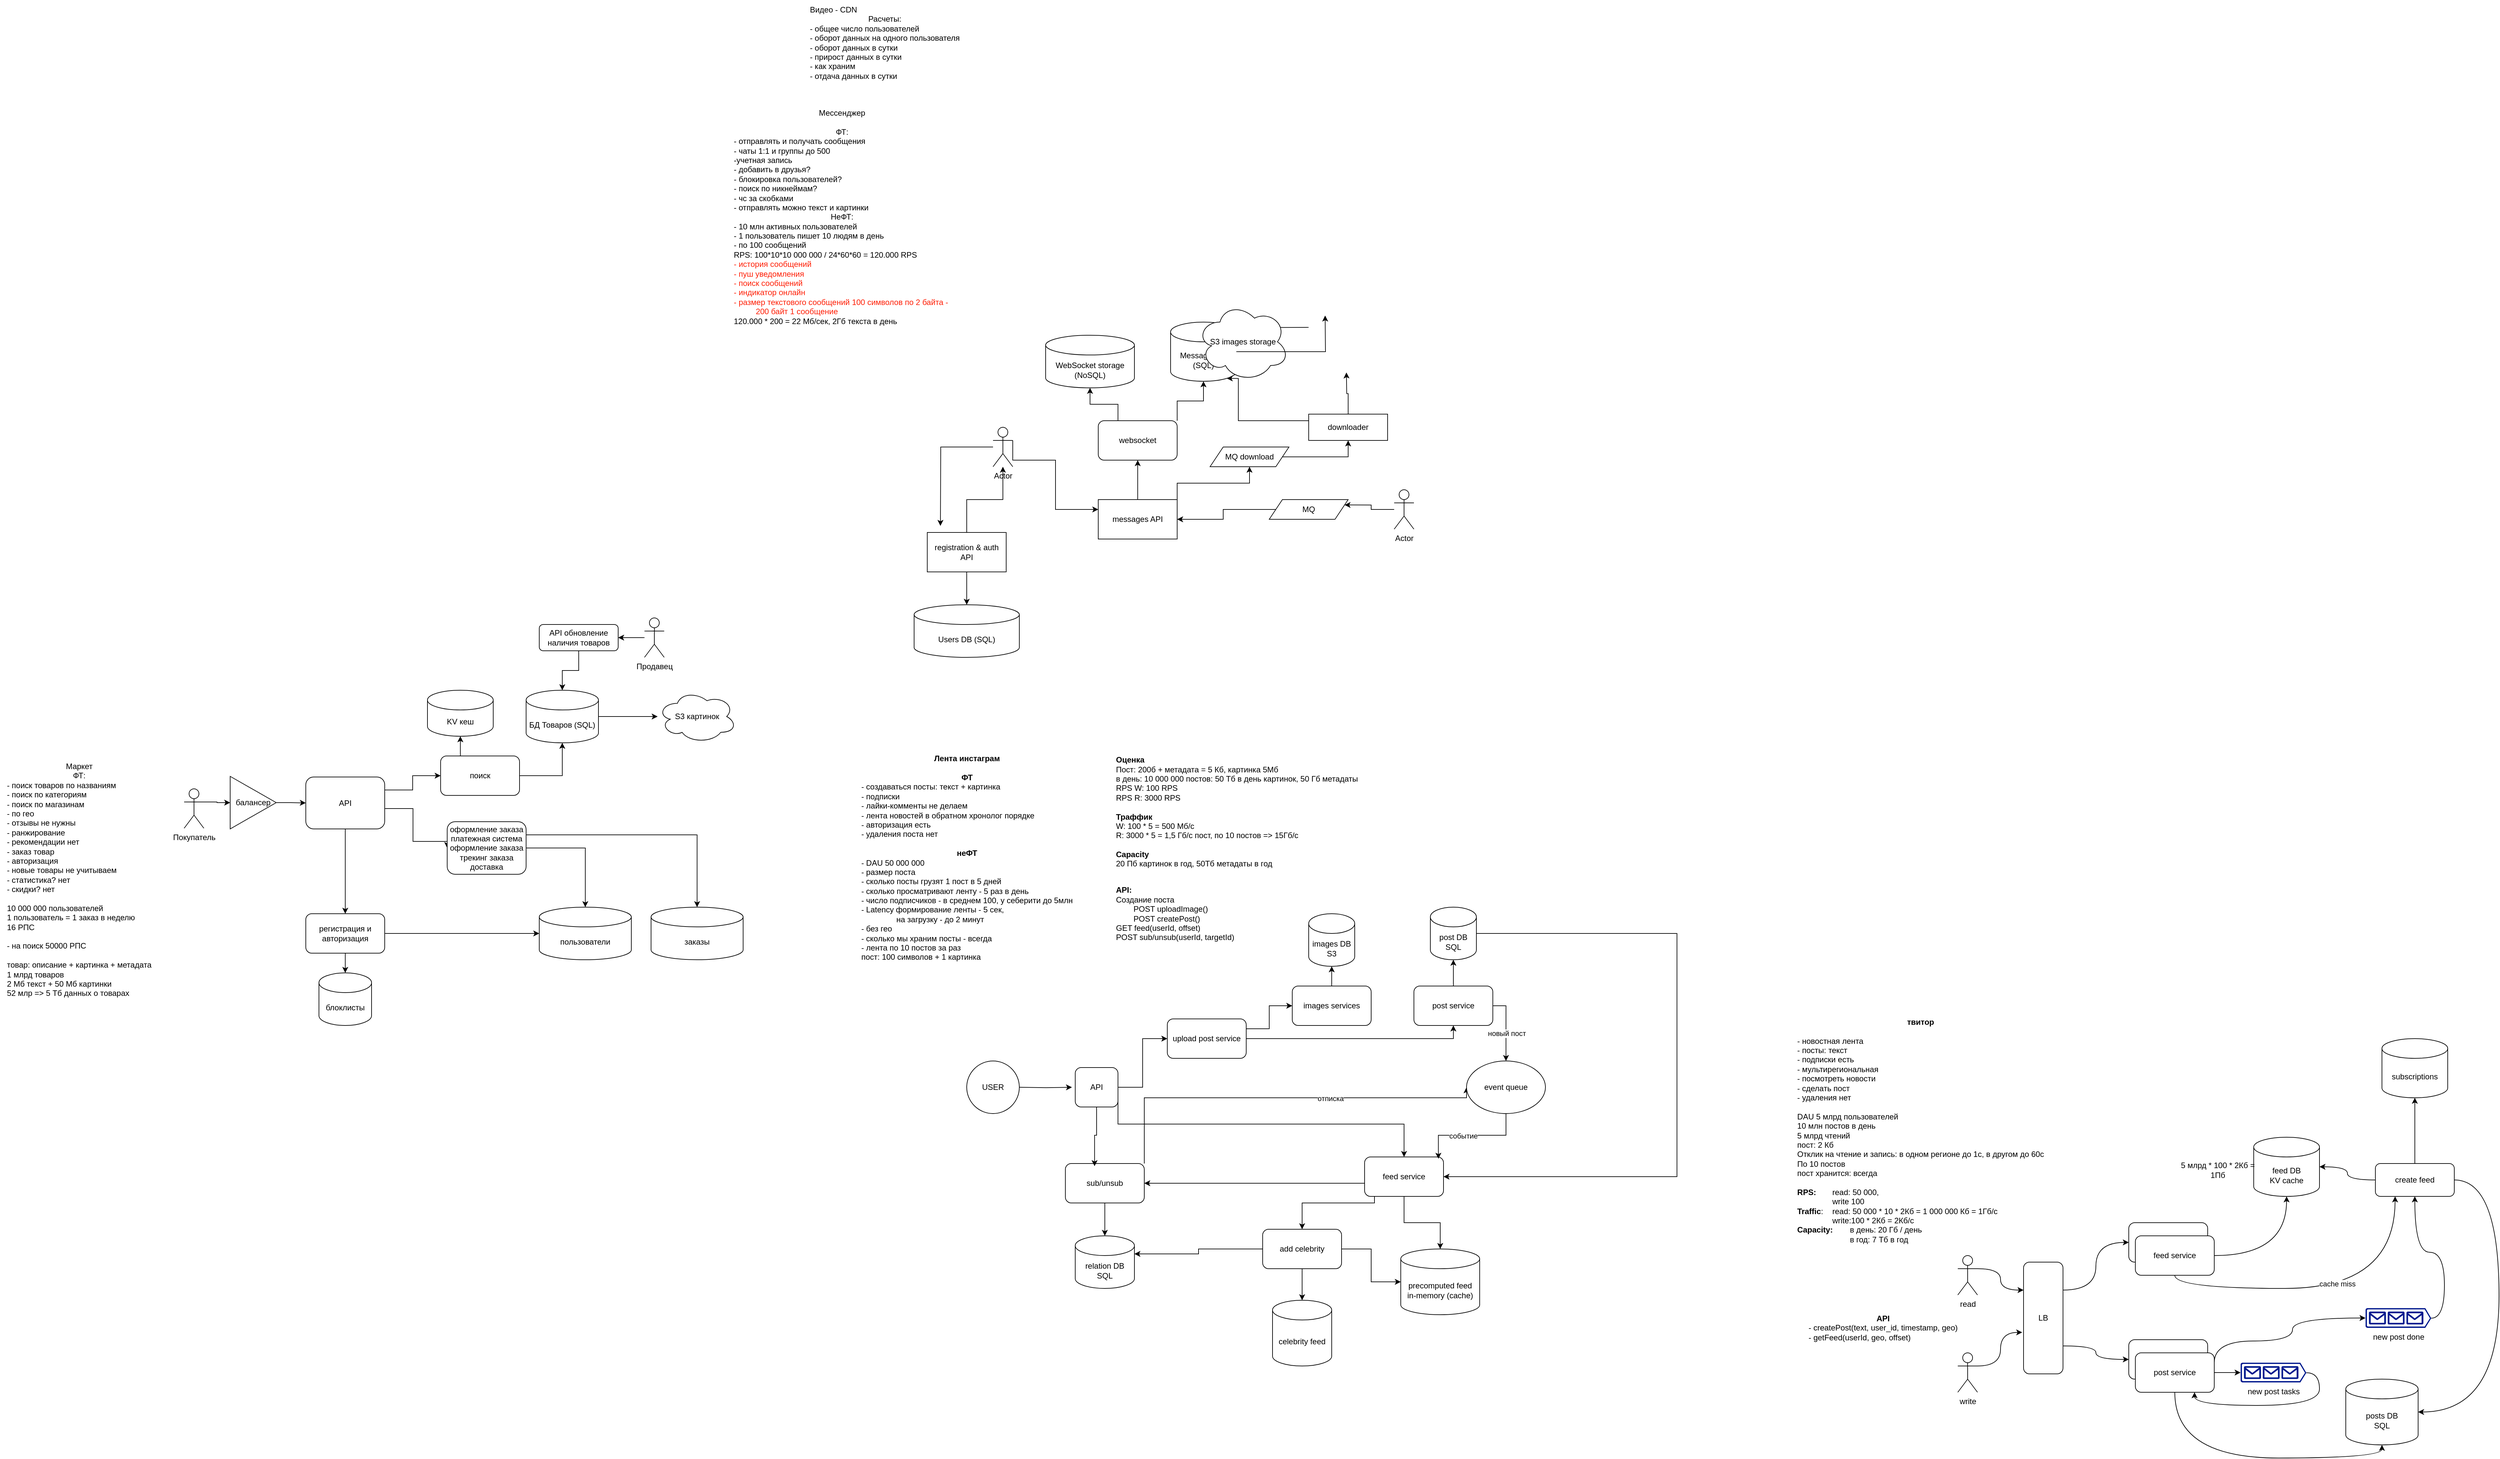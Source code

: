 <mxfile version="24.7.17">
  <diagram name="Страница — 1" id="VeJcSM31CE5ULs4fx9Ry">
    <mxGraphModel dx="2613" dy="644" grid="1" gridSize="10" guides="1" tooltips="1" connect="1" arrows="1" fold="1" page="1" pageScale="1" pageWidth="1169" pageHeight="827" math="0" shadow="0">
      <root>
        <mxCell id="0" />
        <mxCell id="1" parent="0" />
        <mxCell id="eisco_ME9Cg9zlp9eTQ7-1" value="&lt;div style=&quot;text-align: left;&quot;&gt;&lt;span style=&quot;background-color: initial;&quot;&gt;Видео - CDN&lt;/span&gt;&lt;/div&gt;&lt;div&gt;Расчеты:&lt;/div&gt;&lt;div style=&quot;text-align: left;&quot;&gt;- общее число пользователей&lt;/div&gt;&lt;div style=&quot;text-align: left;&quot;&gt;- оборот данных на одного пользователя&lt;/div&gt;&lt;div style=&quot;text-align: left;&quot;&gt;- оборот данных в сутки&lt;/div&gt;&lt;div style=&quot;text-align: left;&quot;&gt;- прирост данных в сутки&lt;/div&gt;&lt;div style=&quot;text-align: left;&quot;&gt;- как храним&lt;/div&gt;&lt;div style=&quot;text-align: left;&quot;&gt;- отдача данных в сутки&lt;/div&gt;" style="text;html=1;align=center;verticalAlign=middle;resizable=0;points=[];autosize=1;strokeColor=none;fillColor=none;" parent="1" vertex="1">
          <mxGeometry x="110" y="40" width="250" height="130" as="geometry" />
        </mxCell>
        <mxCell id="eisco_ME9Cg9zlp9eTQ7-2" value="Мессенджер&lt;div&gt;&lt;br&gt;&lt;div&gt;ФТ:&lt;/div&gt;&lt;div style=&quot;text-align: left;&quot;&gt;- отправлять и получать сообщения&lt;/div&gt;&lt;div style=&quot;text-align: left;&quot;&gt;- чаты 1:1 и группы до 500&lt;/div&gt;&lt;div style=&quot;text-align: left;&quot;&gt;-учетная запись&lt;/div&gt;&lt;div style=&quot;text-align: left;&quot;&gt;- добавить в друзья?&lt;/div&gt;&lt;div style=&quot;text-align: left;&quot;&gt;- блокировка пользователей?&lt;/div&gt;&lt;div style=&quot;text-align: left;&quot;&gt;- поиск по никнеймам?&lt;/div&gt;&lt;div style=&quot;text-align: left;&quot;&gt;- чс за скобками&lt;/div&gt;&lt;div style=&quot;text-align: left;&quot;&gt;- отправлять можно текст и картинки&lt;/div&gt;&lt;div&gt;НеФТ:&lt;/div&gt;&lt;/div&gt;&lt;div style=&quot;text-align: left;&quot;&gt;- 10 млн активных пользователей&lt;/div&gt;&lt;div style=&quot;text-align: left;&quot;&gt;- 1 пользователь пишет 10 людям в день&lt;/div&gt;&lt;div style=&quot;text-align: left;&quot;&gt;- по 100 сообщений&lt;/div&gt;&lt;div style=&quot;text-align: left;&quot;&gt;RPS: 100*10*10 000 000 / 24*60*60 = 120.000 RPS&lt;/div&gt;&lt;div style=&quot;text-align: left;&quot;&gt;&lt;font color=&quot;#ff1e05&quot;&gt;- история сообщений&lt;/font&gt;&lt;/div&gt;&lt;div style=&quot;text-align: left;&quot;&gt;&lt;font color=&quot;#ff1e05&quot;&gt;- пуш уведомления&lt;/font&gt;&lt;/div&gt;&lt;div style=&quot;text-align: left;&quot;&gt;&lt;font color=&quot;#ff1e05&quot;&gt;- поиск сообщений&lt;/font&gt;&lt;/div&gt;&lt;div style=&quot;text-align: left;&quot;&gt;&lt;font color=&quot;#ff1e05&quot;&gt;- индикатор онлайн&lt;/font&gt;&lt;/div&gt;&lt;div style=&quot;text-align: left;&quot;&gt;&lt;font color=&quot;#ff1e05&quot;&gt;- размер текстового сообщений 100 символов по 2 байта -&amp;nbsp;&lt;/font&gt;&lt;/div&gt;&lt;div style=&quot;text-align: left;&quot;&gt;&lt;font color=&quot;#ff1e05&quot;&gt;&amp;nbsp; &amp;nbsp; &amp;nbsp; &amp;nbsp; &amp;nbsp; 200 байт 1 сообщение&lt;/font&gt;&lt;/div&gt;&lt;div style=&quot;text-align: left;&quot;&gt;120.000 * 200 = 22 Мб/сек, 2Гб текста в день&lt;/div&gt;" style="text;html=1;align=center;verticalAlign=middle;resizable=0;points=[];autosize=1;strokeColor=none;fillColor=none;" parent="1" vertex="1">
          <mxGeometry x="-5" y="200" width="350" height="340" as="geometry" />
        </mxCell>
        <mxCell id="eisco_ME9Cg9zlp9eTQ7-8" style="edgeStyle=orthogonalEdgeStyle;rounded=0;orthogonalLoop=1;jettySize=auto;html=1;exitX=1;exitY=0.333;exitDx=0;exitDy=0;exitPerimeter=0;entryX=0;entryY=0.25;entryDx=0;entryDy=0;" parent="1" source="eisco_ME9Cg9zlp9eTQ7-3" target="eisco_ME9Cg9zlp9eTQ7-7" edge="1">
          <mxGeometry relative="1" as="geometry">
            <Array as="points">
              <mxPoint x="430" y="740" />
              <mxPoint x="495" y="740" />
              <mxPoint x="495" y="815" />
            </Array>
          </mxGeometry>
        </mxCell>
        <mxCell id="eisco_ME9Cg9zlp9eTQ7-20" style="edgeStyle=orthogonalEdgeStyle;rounded=0;orthogonalLoop=1;jettySize=auto;html=1;" parent="1" source="eisco_ME9Cg9zlp9eTQ7-3" edge="1">
          <mxGeometry relative="1" as="geometry">
            <mxPoint x="320" y="840" as="targetPoint" />
          </mxGeometry>
        </mxCell>
        <mxCell id="eisco_ME9Cg9zlp9eTQ7-3" value="Actor" style="shape=umlActor;verticalLabelPosition=bottom;verticalAlign=top;html=1;outlineConnect=0;" parent="1" vertex="1">
          <mxGeometry x="400" y="690" width="30" height="60" as="geometry" />
        </mxCell>
        <mxCell id="eisco_ME9Cg9zlp9eTQ7-38" style="edgeStyle=orthogonalEdgeStyle;rounded=0;orthogonalLoop=1;jettySize=auto;html=1;entryX=1;entryY=0.25;entryDx=0;entryDy=0;" parent="1" source="eisco_ME9Cg9zlp9eTQ7-4" target="eisco_ME9Cg9zlp9eTQ7-36" edge="1">
          <mxGeometry relative="1" as="geometry" />
        </mxCell>
        <mxCell id="eisco_ME9Cg9zlp9eTQ7-4" value="Actor" style="shape=umlActor;verticalLabelPosition=bottom;verticalAlign=top;html=1;outlineConnect=0;" parent="1" vertex="1">
          <mxGeometry x="1010" y="785" width="30" height="60" as="geometry" />
        </mxCell>
        <mxCell id="eisco_ME9Cg9zlp9eTQ7-26" style="edgeStyle=orthogonalEdgeStyle;rounded=0;orthogonalLoop=1;jettySize=auto;html=1;exitX=0.5;exitY=0;exitDx=0;exitDy=0;entryX=0.5;entryY=1;entryDx=0;entryDy=0;" parent="1" source="eisco_ME9Cg9zlp9eTQ7-7" target="eisco_ME9Cg9zlp9eTQ7-11" edge="1">
          <mxGeometry relative="1" as="geometry" />
        </mxCell>
        <mxCell id="eisco_ME9Cg9zlp9eTQ7-41" style="edgeStyle=orthogonalEdgeStyle;rounded=0;orthogonalLoop=1;jettySize=auto;html=1;exitX=1;exitY=0;exitDx=0;exitDy=0;" parent="1" source="eisco_ME9Cg9zlp9eTQ7-7" target="eisco_ME9Cg9zlp9eTQ7-40" edge="1">
          <mxGeometry relative="1" as="geometry" />
        </mxCell>
        <mxCell id="eisco_ME9Cg9zlp9eTQ7-7" value="messages API" style="whiteSpace=wrap;html=1;" parent="1" vertex="1">
          <mxGeometry x="560" y="800" width="120" height="60" as="geometry" />
        </mxCell>
        <mxCell id="eisco_ME9Cg9zlp9eTQ7-11" value="websocket" style="rounded=1;whiteSpace=wrap;html=1;" parent="1" vertex="1">
          <mxGeometry x="560" y="680" width="120" height="60" as="geometry" />
        </mxCell>
        <mxCell id="eisco_ME9Cg9zlp9eTQ7-21" style="edgeStyle=orthogonalEdgeStyle;rounded=0;orthogonalLoop=1;jettySize=auto;html=1;exitX=0.5;exitY=0;exitDx=0;exitDy=0;" parent="1" source="eisco_ME9Cg9zlp9eTQ7-19" target="eisco_ME9Cg9zlp9eTQ7-3" edge="1">
          <mxGeometry relative="1" as="geometry" />
        </mxCell>
        <mxCell id="eisco_ME9Cg9zlp9eTQ7-19" value="registration &amp;amp; auth API" style="rounded=0;whiteSpace=wrap;html=1;" parent="1" vertex="1">
          <mxGeometry x="300" y="850" width="120" height="60" as="geometry" />
        </mxCell>
        <mxCell id="eisco_ME9Cg9zlp9eTQ7-22" value="Users DB (SQL)" style="shape=cylinder3;whiteSpace=wrap;html=1;boundedLbl=1;backgroundOutline=1;size=15;" parent="1" vertex="1">
          <mxGeometry x="280" y="960" width="160" height="80" as="geometry" />
        </mxCell>
        <mxCell id="eisco_ME9Cg9zlp9eTQ7-23" style="edgeStyle=orthogonalEdgeStyle;rounded=0;orthogonalLoop=1;jettySize=auto;html=1;exitX=0.5;exitY=1;exitDx=0;exitDy=0;entryX=0.5;entryY=0;entryDx=0;entryDy=0;entryPerimeter=0;" parent="1" source="eisco_ME9Cg9zlp9eTQ7-19" target="eisco_ME9Cg9zlp9eTQ7-22" edge="1">
          <mxGeometry relative="1" as="geometry" />
        </mxCell>
        <mxCell id="eisco_ME9Cg9zlp9eTQ7-27" value="WebSocket storage (NoSQL)" style="shape=cylinder3;whiteSpace=wrap;html=1;boundedLbl=1;backgroundOutline=1;size=15;" parent="1" vertex="1">
          <mxGeometry x="480" y="550" width="135" height="80" as="geometry" />
        </mxCell>
        <mxCell id="eisco_ME9Cg9zlp9eTQ7-28" style="edgeStyle=orthogonalEdgeStyle;rounded=0;orthogonalLoop=1;jettySize=auto;html=1;exitX=0.25;exitY=0;exitDx=0;exitDy=0;entryX=0.5;entryY=1;entryDx=0;entryDy=0;entryPerimeter=0;" parent="1" source="eisco_ME9Cg9zlp9eTQ7-11" target="eisco_ME9Cg9zlp9eTQ7-27" edge="1">
          <mxGeometry relative="1" as="geometry" />
        </mxCell>
        <mxCell id="eisco_ME9Cg9zlp9eTQ7-29" value="MessagesDB (SQL)" style="shape=cylinder3;whiteSpace=wrap;html=1;boundedLbl=1;backgroundOutline=1;size=15;" parent="1" vertex="1">
          <mxGeometry x="670" y="530" width="100" height="90" as="geometry" />
        </mxCell>
        <mxCell id="eisco_ME9Cg9zlp9eTQ7-47" style="edgeStyle=orthogonalEdgeStyle;rounded=0;orthogonalLoop=1;jettySize=auto;html=1;exitX=0.07;exitY=0.4;exitDx=0;exitDy=0;exitPerimeter=0;" parent="1" edge="1">
          <mxGeometry relative="1" as="geometry">
            <mxPoint x="760.0" y="560" as="targetPoint" />
            <mxPoint x="879.8" y="538" as="sourcePoint" />
          </mxGeometry>
        </mxCell>
        <mxCell id="eisco_ME9Cg9zlp9eTQ7-30" value="S3 images storage" style="ellipse;shape=cloud;whiteSpace=wrap;html=1;" parent="1" vertex="1">
          <mxGeometry x="710" y="500" width="140" height="120" as="geometry" />
        </mxCell>
        <mxCell id="eisco_ME9Cg9zlp9eTQ7-33" style="edgeStyle=orthogonalEdgeStyle;rounded=0;orthogonalLoop=1;jettySize=auto;html=1;exitX=1;exitY=0;exitDx=0;exitDy=0;entryX=0.5;entryY=1;entryDx=0;entryDy=0;entryPerimeter=0;" parent="1" source="eisco_ME9Cg9zlp9eTQ7-11" target="eisco_ME9Cg9zlp9eTQ7-29" edge="1">
          <mxGeometry relative="1" as="geometry" />
        </mxCell>
        <mxCell id="eisco_ME9Cg9zlp9eTQ7-39" style="edgeStyle=orthogonalEdgeStyle;rounded=0;orthogonalLoop=1;jettySize=auto;html=1;exitX=0;exitY=0.5;exitDx=0;exitDy=0;entryX=1;entryY=0.5;entryDx=0;entryDy=0;" parent="1" source="eisco_ME9Cg9zlp9eTQ7-36" target="eisco_ME9Cg9zlp9eTQ7-7" edge="1">
          <mxGeometry relative="1" as="geometry" />
        </mxCell>
        <mxCell id="eisco_ME9Cg9zlp9eTQ7-36" value="MQ" style="shape=parallelogram;perimeter=parallelogramPerimeter;whiteSpace=wrap;html=1;fixedSize=1;" parent="1" vertex="1">
          <mxGeometry x="820" y="800" width="120" height="30" as="geometry" />
        </mxCell>
        <mxCell id="eisco_ME9Cg9zlp9eTQ7-43" style="edgeStyle=orthogonalEdgeStyle;rounded=0;orthogonalLoop=1;jettySize=auto;html=1;exitX=1;exitY=0.5;exitDx=0;exitDy=0;" parent="1" source="eisco_ME9Cg9zlp9eTQ7-40" target="eisco_ME9Cg9zlp9eTQ7-42" edge="1">
          <mxGeometry relative="1" as="geometry" />
        </mxCell>
        <mxCell id="eisco_ME9Cg9zlp9eTQ7-40" value="MQ download" style="shape=parallelogram;perimeter=parallelogramPerimeter;whiteSpace=wrap;html=1;fixedSize=1;" parent="1" vertex="1">
          <mxGeometry x="730" y="720" width="120" height="30" as="geometry" />
        </mxCell>
        <mxCell id="eisco_ME9Cg9zlp9eTQ7-42" value="downloader" style="whiteSpace=wrap;html=1;" parent="1" vertex="1">
          <mxGeometry x="880" y="670" width="120" height="40" as="geometry" />
        </mxCell>
        <mxCell id="eisco_ME9Cg9zlp9eTQ7-44" style="edgeStyle=orthogonalEdgeStyle;rounded=0;orthogonalLoop=1;jettySize=auto;html=1;exitX=0.5;exitY=0;exitDx=0;exitDy=0;entryX=0.481;entryY=0.972;entryDx=0;entryDy=0;entryPerimeter=0;" parent="1" source="eisco_ME9Cg9zlp9eTQ7-42" edge="1">
          <mxGeometry relative="1" as="geometry">
            <mxPoint x="937.34" y="606.64" as="targetPoint" />
          </mxGeometry>
        </mxCell>
        <mxCell id="eisco_ME9Cg9zlp9eTQ7-45" style="edgeStyle=orthogonalEdgeStyle;rounded=0;orthogonalLoop=1;jettySize=auto;html=1;exitX=0;exitY=0.5;exitDx=0;exitDy=0;entryX=0.855;entryY=1;entryDx=0;entryDy=-4.35;entryPerimeter=0;" parent="1" source="eisco_ME9Cg9zlp9eTQ7-42" target="eisco_ME9Cg9zlp9eTQ7-29" edge="1">
          <mxGeometry relative="1" as="geometry">
            <Array as="points">
              <mxPoint x="880" y="680" />
              <mxPoint x="773" y="680" />
            </Array>
          </mxGeometry>
        </mxCell>
        <mxCell id="eisco_ME9Cg9zlp9eTQ7-46" style="edgeStyle=orthogonalEdgeStyle;rounded=0;orthogonalLoop=1;jettySize=auto;html=1;entryX=0.25;entryY=0.25;entryDx=0;entryDy=0;entryPerimeter=0;" parent="1" source="eisco_ME9Cg9zlp9eTQ7-29" edge="1">
          <mxGeometry relative="1" as="geometry">
            <mxPoint x="905" y="520" as="targetPoint" />
          </mxGeometry>
        </mxCell>
        <mxCell id="c25r9Y8_FzX_gqOAeqk_-2" value="&lt;div&gt;&lt;br&gt;&lt;/div&gt;" style="text;html=1;align=left;verticalAlign=middle;resizable=0;points=[];autosize=1;strokeColor=none;fillColor=none;" vertex="1" parent="1">
          <mxGeometry x="1110" y="228" width="20" height="30" as="geometry" />
        </mxCell>
        <mxCell id="c25r9Y8_FzX_gqOAeqk_-3" value="Маркет&lt;div&gt;ФТ:&lt;/div&gt;&lt;div style=&quot;text-align: left;&quot;&gt;- поиск товаров по названиям&lt;/div&gt;&lt;div style=&quot;text-align: left;&quot;&gt;- поиск по категориям&lt;/div&gt;&lt;div style=&quot;text-align: left;&quot;&gt;- поиск по магазинам&lt;/div&gt;&lt;div style=&quot;text-align: left;&quot;&gt;- по гео&lt;/div&gt;&lt;div style=&quot;text-align: left;&quot;&gt;- отзывы не нужны&lt;/div&gt;&lt;div style=&quot;text-align: left;&quot;&gt;- ранжирование&lt;/div&gt;&lt;div style=&quot;text-align: left;&quot;&gt;- рекомендации нет&lt;/div&gt;&lt;div style=&quot;text-align: left;&quot;&gt;- заказ товар&lt;/div&gt;&lt;div style=&quot;text-align: left;&quot;&gt;- авторизация&lt;/div&gt;&lt;div style=&quot;text-align: left;&quot;&gt;- новые товары не учитываем&lt;/div&gt;&lt;div style=&quot;text-align: left;&quot;&gt;- статистика? нет&lt;/div&gt;&lt;div style=&quot;text-align: left;&quot;&gt;- скидки? нет&lt;/div&gt;&lt;div style=&quot;text-align: left;&quot;&gt;&lt;br&gt;&lt;/div&gt;&lt;div style=&quot;text-align: left;&quot;&gt;10 000 000 пользователей&lt;/div&gt;&lt;div style=&quot;text-align: left;&quot;&gt;1 пользователь = 1 заказ в неделю&lt;/div&gt;&lt;div style=&quot;text-align: left;&quot;&gt;16 РПС&lt;/div&gt;&lt;div style=&quot;text-align: left;&quot;&gt;&lt;br&gt;&lt;/div&gt;&lt;div style=&quot;text-align: left;&quot;&gt;- на поиск 50000 РПС&lt;/div&gt;&lt;div style=&quot;text-align: left;&quot;&gt;&lt;br&gt;&lt;/div&gt;&lt;div style=&quot;text-align: left;&quot;&gt;товар: описание + картинка + метадата&lt;/div&gt;&lt;div style=&quot;text-align: left;&quot;&gt;1 млрд товаров&lt;/div&gt;&lt;div style=&quot;text-align: left;&quot;&gt;2 Мб текст + 50 Мб картинки&lt;/div&gt;&lt;div style=&quot;text-align: left;&quot;&gt;52 млр =&amp;gt; 5 Тб данных о товарах&lt;/div&gt;&lt;div style=&quot;text-align: left;&quot;&gt;&lt;br&gt;&lt;/div&gt;&lt;div style=&quot;text-align: left;&quot;&gt;&lt;br&gt;&lt;/div&gt;&lt;div style=&quot;text-align: left;&quot;&gt;&lt;br&gt;&lt;/div&gt;" style="text;html=1;align=center;verticalAlign=middle;resizable=0;points=[];autosize=1;strokeColor=none;fillColor=none;" vertex="1" parent="1">
          <mxGeometry x="-1110" y="1190" width="240" height="420" as="geometry" />
        </mxCell>
        <mxCell id="c25r9Y8_FzX_gqOAeqk_-24" style="edgeStyle=orthogonalEdgeStyle;rounded=0;orthogonalLoop=1;jettySize=auto;html=1;exitX=1;exitY=0.333;exitDx=0;exitDy=0;exitPerimeter=0;entryX=0;entryY=0.5;entryDx=0;entryDy=0;" edge="1" parent="1" source="c25r9Y8_FzX_gqOAeqk_-4" target="c25r9Y8_FzX_gqOAeqk_-23">
          <mxGeometry relative="1" as="geometry" />
        </mxCell>
        <mxCell id="c25r9Y8_FzX_gqOAeqk_-4" value="Покупатель" style="shape=umlActor;verticalLabelPosition=bottom;verticalAlign=top;html=1;outlineConnect=0;" vertex="1" parent="1">
          <mxGeometry x="-830" y="1240" width="30" height="60" as="geometry" />
        </mxCell>
        <mxCell id="c25r9Y8_FzX_gqOAeqk_-11" style="edgeStyle=orthogonalEdgeStyle;rounded=0;orthogonalLoop=1;jettySize=auto;html=1;exitX=1;exitY=0.25;exitDx=0;exitDy=0;" edge="1" parent="1" source="c25r9Y8_FzX_gqOAeqk_-5" target="c25r9Y8_FzX_gqOAeqk_-10">
          <mxGeometry relative="1" as="geometry" />
        </mxCell>
        <mxCell id="c25r9Y8_FzX_gqOAeqk_-14" style="edgeStyle=orthogonalEdgeStyle;rounded=0;orthogonalLoop=1;jettySize=auto;html=1;exitX=1;exitY=0.5;exitDx=0;exitDy=0;entryX=0;entryY=0.5;entryDx=0;entryDy=0;" edge="1" parent="1" source="c25r9Y8_FzX_gqOAeqk_-5" target="c25r9Y8_FzX_gqOAeqk_-13">
          <mxGeometry relative="1" as="geometry">
            <Array as="points">
              <mxPoint x="-525" y="1270" />
              <mxPoint x="-482" y="1270" />
              <mxPoint x="-482" y="1320" />
            </Array>
          </mxGeometry>
        </mxCell>
        <mxCell id="c25r9Y8_FzX_gqOAeqk_-21" style="edgeStyle=orthogonalEdgeStyle;rounded=0;orthogonalLoop=1;jettySize=auto;html=1;exitX=0.5;exitY=1;exitDx=0;exitDy=0;" edge="1" parent="1" source="c25r9Y8_FzX_gqOAeqk_-5" target="c25r9Y8_FzX_gqOAeqk_-20">
          <mxGeometry relative="1" as="geometry" />
        </mxCell>
        <mxCell id="c25r9Y8_FzX_gqOAeqk_-5" value="API" style="rounded=1;whiteSpace=wrap;html=1;" vertex="1" parent="1">
          <mxGeometry x="-645" y="1222" width="120" height="79" as="geometry" />
        </mxCell>
        <mxCell id="c25r9Y8_FzX_gqOAeqk_-9" style="edgeStyle=orthogonalEdgeStyle;rounded=0;orthogonalLoop=1;jettySize=auto;html=1;exitX=1;exitY=0.5;exitDx=0;exitDy=0;exitPerimeter=0;" edge="1" parent="1" source="c25r9Y8_FzX_gqOAeqk_-7" target="c25r9Y8_FzX_gqOAeqk_-8">
          <mxGeometry relative="1" as="geometry" />
        </mxCell>
        <mxCell id="c25r9Y8_FzX_gqOAeqk_-7" value="БД Товаров (SQL)" style="shape=cylinder3;whiteSpace=wrap;html=1;boundedLbl=1;backgroundOutline=1;size=15;" vertex="1" parent="1">
          <mxGeometry x="-310" y="1090" width="110" height="80" as="geometry" />
        </mxCell>
        <mxCell id="c25r9Y8_FzX_gqOAeqk_-8" value="S3 картинок" style="ellipse;shape=cloud;whiteSpace=wrap;html=1;" vertex="1" parent="1">
          <mxGeometry x="-110" y="1090" width="120" height="80" as="geometry" />
        </mxCell>
        <mxCell id="c25r9Y8_FzX_gqOAeqk_-19" style="edgeStyle=orthogonalEdgeStyle;rounded=0;orthogonalLoop=1;jettySize=auto;html=1;exitX=0.25;exitY=0;exitDx=0;exitDy=0;" edge="1" parent="1" source="c25r9Y8_FzX_gqOAeqk_-10" target="c25r9Y8_FzX_gqOAeqk_-18">
          <mxGeometry relative="1" as="geometry" />
        </mxCell>
        <mxCell id="c25r9Y8_FzX_gqOAeqk_-10" value="поиск" style="rounded=1;whiteSpace=wrap;html=1;" vertex="1" parent="1">
          <mxGeometry x="-440" y="1190" width="120" height="60" as="geometry" />
        </mxCell>
        <mxCell id="c25r9Y8_FzX_gqOAeqk_-12" style="edgeStyle=orthogonalEdgeStyle;rounded=0;orthogonalLoop=1;jettySize=auto;html=1;exitX=1;exitY=0.5;exitDx=0;exitDy=0;entryX=0.5;entryY=1;entryDx=0;entryDy=0;entryPerimeter=0;" edge="1" parent="1" source="c25r9Y8_FzX_gqOAeqk_-10" target="c25r9Y8_FzX_gqOAeqk_-7">
          <mxGeometry relative="1" as="geometry" />
        </mxCell>
        <mxCell id="c25r9Y8_FzX_gqOAeqk_-38" style="edgeStyle=orthogonalEdgeStyle;rounded=0;orthogonalLoop=1;jettySize=auto;html=1;exitX=1;exitY=0.25;exitDx=0;exitDy=0;" edge="1" parent="1" source="c25r9Y8_FzX_gqOAeqk_-13" target="c25r9Y8_FzX_gqOAeqk_-36">
          <mxGeometry relative="1" as="geometry" />
        </mxCell>
        <mxCell id="c25r9Y8_FzX_gqOAeqk_-13" value="&lt;div&gt;оформление заказа&lt;/div&gt;платежная система&lt;div&gt;оформление заказа&lt;/div&gt;&lt;div&gt;трекинг заказа&lt;/div&gt;&lt;div&gt;доставка&lt;/div&gt;" style="rounded=1;whiteSpace=wrap;html=1;" vertex="1" parent="1">
          <mxGeometry x="-430" y="1290" width="120" height="80" as="geometry" />
        </mxCell>
        <mxCell id="c25r9Y8_FzX_gqOAeqk_-16" value="пользователи" style="shape=cylinder3;whiteSpace=wrap;html=1;boundedLbl=1;backgroundOutline=1;size=15;" vertex="1" parent="1">
          <mxGeometry x="-290" y="1420" width="140" height="80" as="geometry" />
        </mxCell>
        <mxCell id="c25r9Y8_FzX_gqOAeqk_-17" style="edgeStyle=orthogonalEdgeStyle;rounded=0;orthogonalLoop=1;jettySize=auto;html=1;exitX=1;exitY=0.5;exitDx=0;exitDy=0;entryX=0.5;entryY=0;entryDx=0;entryDy=0;entryPerimeter=0;" edge="1" parent="1" source="c25r9Y8_FzX_gqOAeqk_-13" target="c25r9Y8_FzX_gqOAeqk_-16">
          <mxGeometry relative="1" as="geometry" />
        </mxCell>
        <mxCell id="c25r9Y8_FzX_gqOAeqk_-18" value="KV кеш" style="shape=cylinder3;whiteSpace=wrap;html=1;boundedLbl=1;backgroundOutline=1;size=15;" vertex="1" parent="1">
          <mxGeometry x="-460" y="1090" width="100" height="70" as="geometry" />
        </mxCell>
        <mxCell id="c25r9Y8_FzX_gqOAeqk_-20" value="регистрация и авторизация" style="rounded=1;whiteSpace=wrap;html=1;" vertex="1" parent="1">
          <mxGeometry x="-645" y="1430" width="120" height="60" as="geometry" />
        </mxCell>
        <mxCell id="c25r9Y8_FzX_gqOAeqk_-22" style="edgeStyle=orthogonalEdgeStyle;rounded=0;orthogonalLoop=1;jettySize=auto;html=1;exitX=1;exitY=0.5;exitDx=0;exitDy=0;entryX=0;entryY=0.5;entryDx=0;entryDy=0;entryPerimeter=0;" edge="1" parent="1" source="c25r9Y8_FzX_gqOAeqk_-20" target="c25r9Y8_FzX_gqOAeqk_-16">
          <mxGeometry relative="1" as="geometry" />
        </mxCell>
        <mxCell id="c25r9Y8_FzX_gqOAeqk_-25" style="edgeStyle=orthogonalEdgeStyle;rounded=0;orthogonalLoop=1;jettySize=auto;html=1;" edge="1" parent="1" source="c25r9Y8_FzX_gqOAeqk_-23" target="c25r9Y8_FzX_gqOAeqk_-5">
          <mxGeometry relative="1" as="geometry" />
        </mxCell>
        <mxCell id="c25r9Y8_FzX_gqOAeqk_-23" value="балансер" style="triangle;whiteSpace=wrap;html=1;" vertex="1" parent="1">
          <mxGeometry x="-760" y="1221" width="70" height="80" as="geometry" />
        </mxCell>
        <mxCell id="c25r9Y8_FzX_gqOAeqk_-26" value="API обновление наличия товаров" style="rounded=1;whiteSpace=wrap;html=1;" vertex="1" parent="1">
          <mxGeometry x="-290" y="990" width="120" height="40" as="geometry" />
        </mxCell>
        <mxCell id="c25r9Y8_FzX_gqOAeqk_-33" style="edgeStyle=orthogonalEdgeStyle;rounded=0;orthogonalLoop=1;jettySize=auto;html=1;entryX=1;entryY=0.5;entryDx=0;entryDy=0;" edge="1" parent="1" source="c25r9Y8_FzX_gqOAeqk_-27" target="c25r9Y8_FzX_gqOAeqk_-26">
          <mxGeometry relative="1" as="geometry" />
        </mxCell>
        <mxCell id="c25r9Y8_FzX_gqOAeqk_-27" value="Продавец" style="shape=umlActor;verticalLabelPosition=bottom;verticalAlign=top;html=1;outlineConnect=0;" vertex="1" parent="1">
          <mxGeometry x="-130" y="980" width="30" height="60" as="geometry" />
        </mxCell>
        <mxCell id="c25r9Y8_FzX_gqOAeqk_-31" style="edgeStyle=orthogonalEdgeStyle;rounded=0;orthogonalLoop=1;jettySize=auto;html=1;exitX=0.5;exitY=1;exitDx=0;exitDy=0;entryX=0.5;entryY=0;entryDx=0;entryDy=0;entryPerimeter=0;" edge="1" parent="1" source="c25r9Y8_FzX_gqOAeqk_-26" target="c25r9Y8_FzX_gqOAeqk_-7">
          <mxGeometry relative="1" as="geometry" />
        </mxCell>
        <mxCell id="c25r9Y8_FzX_gqOAeqk_-34" value="блоклисты" style="shape=cylinder3;whiteSpace=wrap;html=1;boundedLbl=1;backgroundOutline=1;size=15;" vertex="1" parent="1">
          <mxGeometry x="-625" y="1520" width="80" height="80" as="geometry" />
        </mxCell>
        <mxCell id="c25r9Y8_FzX_gqOAeqk_-35" style="edgeStyle=orthogonalEdgeStyle;rounded=0;orthogonalLoop=1;jettySize=auto;html=1;exitX=0.5;exitY=1;exitDx=0;exitDy=0;entryX=0.5;entryY=0;entryDx=0;entryDy=0;entryPerimeter=0;" edge="1" parent="1" source="c25r9Y8_FzX_gqOAeqk_-20" target="c25r9Y8_FzX_gqOAeqk_-34">
          <mxGeometry relative="1" as="geometry" />
        </mxCell>
        <mxCell id="c25r9Y8_FzX_gqOAeqk_-36" value="заказы" style="shape=cylinder3;whiteSpace=wrap;html=1;boundedLbl=1;backgroundOutline=1;size=15;" vertex="1" parent="1">
          <mxGeometry x="-120" y="1420" width="140" height="80" as="geometry" />
        </mxCell>
        <mxCell id="c25r9Y8_FzX_gqOAeqk_-39" value="&lt;b&gt;Лента инстаграм&lt;/b&gt;&lt;div&gt;&lt;br&gt;&lt;/div&gt;&lt;div&gt;&lt;b&gt;ФТ&lt;/b&gt;&lt;/div&gt;&lt;div style=&quot;text-align: left;&quot;&gt;- создаваться посты: текст + картинка&lt;/div&gt;&lt;div style=&quot;text-align: left;&quot;&gt;- подписки&amp;nbsp;&lt;/div&gt;&lt;div style=&quot;text-align: left;&quot;&gt;- лайки-комменты не делаем&lt;/div&gt;&lt;div style=&quot;text-align: left;&quot;&gt;- лента новостей в обратном хронолог порядке&lt;/div&gt;&lt;div style=&quot;text-align: left;&quot;&gt;- авторизация есть&lt;/div&gt;&lt;div style=&quot;text-align: left;&quot;&gt;- удаления поста нет&lt;/div&gt;&lt;div&gt;&lt;br&gt;&lt;/div&gt;&lt;div&gt;&lt;b&gt;неФТ&lt;/b&gt;&lt;/div&gt;&lt;div style=&quot;text-align: left;&quot;&gt;- DAU 50 000 000&amp;nbsp;&lt;/div&gt;&lt;div style=&quot;text-align: left;&quot;&gt;- размер поста&lt;/div&gt;&lt;div style=&quot;text-align: left;&quot;&gt;- сколько посты грузят 1 пост в 5 дней&lt;/div&gt;&lt;div style=&quot;text-align: left;&quot;&gt;- сколько просматривают ленту - 5 раз в день&lt;/div&gt;&lt;div style=&quot;text-align: left;&quot;&gt;- число подписчиков - в среднем 100, у себерити до 5млн&lt;/div&gt;&lt;div style=&quot;text-align: left;&quot;&gt;- Latency формирование ленты - 5 сек,&amp;nbsp;&lt;/div&gt;&lt;div style=&quot;text-align: left;&quot;&gt;&lt;span style=&quot;white-space: pre;&quot;&gt;&#x9;&lt;/span&gt;&lt;span style=&quot;white-space: pre;&quot;&gt;&#x9;&lt;/span&gt;на загрузку - до 2 минут&lt;/div&gt;&lt;div style=&quot;text-align: left;&quot;&gt;- без гео&lt;/div&gt;&lt;div style=&quot;text-align: left;&quot;&gt;- сколько мы храним посты - всегда&lt;/div&gt;&lt;div style=&quot;text-align: left;&quot;&gt;- лента по 10 постов за раз&lt;/div&gt;&lt;div style=&quot;text-align: left;&quot;&gt;пост: 100 символов + 1 картинка&lt;/div&gt;" style="text;html=1;align=center;verticalAlign=middle;resizable=0;points=[];autosize=1;strokeColor=none;fillColor=none;" vertex="1" parent="1">
          <mxGeometry x="185" y="1180" width="350" height="330" as="geometry" />
        </mxCell>
        <mxCell id="c25r9Y8_FzX_gqOAeqk_-40" value="&lt;b&gt;Оценка&lt;/b&gt;&lt;div&gt;Пост: 200б + метадата = 5 Кб, картинка 5Мб&lt;/div&gt;&lt;div&gt;в день: 10 000 000 постов: 50 Тб в день картинок, 50 Гб метадаты&lt;/div&gt;&lt;div&gt;RPS W: 100 RPS&lt;/div&gt;&lt;div&gt;RPS R: 3000 RPS&lt;/div&gt;&lt;div&gt;&lt;br&gt;&lt;/div&gt;&lt;div&gt;&lt;b&gt;Траффик&lt;/b&gt;&lt;/div&gt;&lt;div&gt;W: 100 * 5 = 500 Мб/с&lt;/div&gt;&lt;div&gt;R: 3000 * 5 = 1,5 Гб/с пост, по 10 постов =&amp;gt; 15Гб/с&lt;/div&gt;&lt;div&gt;&lt;br&gt;&lt;/div&gt;&lt;div&gt;&lt;b&gt;Capacity&lt;/b&gt;&lt;/div&gt;&lt;div&gt;&lt;span style=&quot;background-color: initial;&quot;&gt;20 Пб картинок в год, 50Тб метадаты в год&lt;/span&gt;&lt;/div&gt;" style="text;html=1;align=left;verticalAlign=middle;resizable=0;points=[];autosize=1;strokeColor=none;fillColor=none;" vertex="1" parent="1">
          <mxGeometry x="585" y="1180" width="390" height="190" as="geometry" />
        </mxCell>
        <mxCell id="c25r9Y8_FzX_gqOAeqk_-41" value="&lt;b&gt;API:&lt;/b&gt;&lt;div&gt;Создание поста&lt;/div&gt;&lt;div&gt;&lt;span style=&quot;white-space: pre;&quot;&gt;&#x9;&lt;/span&gt;POST uploadImage()&lt;br&gt;&lt;/div&gt;&lt;div&gt;&lt;span style=&quot;white-space: pre;&quot;&gt;&#x9;&lt;/span&gt;POST createPost()&lt;br&gt;&lt;/div&gt;&lt;div&gt;GET feed(userId, offset)&lt;/div&gt;&lt;div&gt;POST sub/unsub(userId, targetId)&lt;/div&gt;" style="text;html=1;align=left;verticalAlign=middle;resizable=0;points=[];autosize=1;strokeColor=none;fillColor=none;" vertex="1" parent="1">
          <mxGeometry x="585" y="1380" width="200" height="100" as="geometry" />
        </mxCell>
        <mxCell id="c25r9Y8_FzX_gqOAeqk_-74" value="USER" style="ellipse;whiteSpace=wrap;html=1;aspect=fixed;" vertex="1" parent="1">
          <mxGeometry x="360" y="1654" width="80" height="80" as="geometry" />
        </mxCell>
        <mxCell id="c25r9Y8_FzX_gqOAeqk_-77" style="edgeStyle=orthogonalEdgeStyle;rounded=0;orthogonalLoop=1;jettySize=auto;html=1;" edge="1" parent="1">
          <mxGeometry relative="1" as="geometry">
            <mxPoint x="520.0" y="1694" as="targetPoint" />
            <mxPoint x="440.0" y="1694.059" as="sourcePoint" />
          </mxGeometry>
        </mxCell>
        <mxCell id="c25r9Y8_FzX_gqOAeqk_-93" style="edgeStyle=orthogonalEdgeStyle;rounded=0;orthogonalLoop=1;jettySize=auto;html=1;entryX=0;entryY=0.5;entryDx=0;entryDy=0;" edge="1" parent="1" source="c25r9Y8_FzX_gqOAeqk_-78" target="c25r9Y8_FzX_gqOAeqk_-79">
          <mxGeometry relative="1" as="geometry" />
        </mxCell>
        <mxCell id="c25r9Y8_FzX_gqOAeqk_-99" style="edgeStyle=orthogonalEdgeStyle;rounded=0;orthogonalLoop=1;jettySize=auto;html=1;exitX=1;exitY=0.75;exitDx=0;exitDy=0;entryX=0.5;entryY=0;entryDx=0;entryDy=0;" edge="1" parent="1" source="c25r9Y8_FzX_gqOAeqk_-78" target="c25r9Y8_FzX_gqOAeqk_-80">
          <mxGeometry relative="1" as="geometry">
            <Array as="points">
              <mxPoint x="590" y="1750" />
              <mxPoint x="1025" y="1750" />
            </Array>
          </mxGeometry>
        </mxCell>
        <mxCell id="c25r9Y8_FzX_gqOAeqk_-78" value="API" style="rounded=1;whiteSpace=wrap;html=1;" vertex="1" parent="1">
          <mxGeometry x="525" y="1664" width="65" height="60" as="geometry" />
        </mxCell>
        <mxCell id="c25r9Y8_FzX_gqOAeqk_-96" style="edgeStyle=orthogonalEdgeStyle;rounded=0;orthogonalLoop=1;jettySize=auto;html=1;exitX=1;exitY=0.25;exitDx=0;exitDy=0;entryX=0;entryY=0.5;entryDx=0;entryDy=0;" edge="1" parent="1" source="c25r9Y8_FzX_gqOAeqk_-79" target="c25r9Y8_FzX_gqOAeqk_-81">
          <mxGeometry relative="1" as="geometry" />
        </mxCell>
        <mxCell id="c25r9Y8_FzX_gqOAeqk_-97" style="edgeStyle=orthogonalEdgeStyle;rounded=0;orthogonalLoop=1;jettySize=auto;html=1;exitX=1;exitY=0.5;exitDx=0;exitDy=0;entryX=0.5;entryY=1;entryDx=0;entryDy=0;" edge="1" parent="1" source="c25r9Y8_FzX_gqOAeqk_-79" target="c25r9Y8_FzX_gqOAeqk_-82">
          <mxGeometry relative="1" as="geometry" />
        </mxCell>
        <mxCell id="c25r9Y8_FzX_gqOAeqk_-79" value="upload post service" style="rounded=1;whiteSpace=wrap;html=1;" vertex="1" parent="1">
          <mxGeometry x="665" y="1590" width="120" height="60" as="geometry" />
        </mxCell>
        <mxCell id="c25r9Y8_FzX_gqOAeqk_-88" style="edgeStyle=orthogonalEdgeStyle;rounded=0;orthogonalLoop=1;jettySize=auto;html=1;exitX=0.5;exitY=1;exitDx=0;exitDy=0;" edge="1" parent="1" source="c25r9Y8_FzX_gqOAeqk_-80" target="c25r9Y8_FzX_gqOAeqk_-87">
          <mxGeometry relative="1" as="geometry" />
        </mxCell>
        <mxCell id="c25r9Y8_FzX_gqOAeqk_-111" style="edgeStyle=orthogonalEdgeStyle;rounded=0;orthogonalLoop=1;jettySize=auto;html=1;exitX=0;exitY=0.75;exitDx=0;exitDy=0;entryX=0.5;entryY=0;entryDx=0;entryDy=0;" edge="1" parent="1" source="c25r9Y8_FzX_gqOAeqk_-80" target="c25r9Y8_FzX_gqOAeqk_-110">
          <mxGeometry relative="1" as="geometry">
            <Array as="points">
              <mxPoint x="980" y="1845" />
              <mxPoint x="980" y="1870" />
              <mxPoint x="870" y="1870" />
            </Array>
          </mxGeometry>
        </mxCell>
        <mxCell id="c25r9Y8_FzX_gqOAeqk_-114" style="edgeStyle=orthogonalEdgeStyle;rounded=0;orthogonalLoop=1;jettySize=auto;html=1;exitX=0;exitY=0.5;exitDx=0;exitDy=0;entryX=1;entryY=0.5;entryDx=0;entryDy=0;" edge="1" parent="1" source="c25r9Y8_FzX_gqOAeqk_-80" target="c25r9Y8_FzX_gqOAeqk_-90">
          <mxGeometry relative="1" as="geometry">
            <Array as="points">
              <mxPoint x="965" y="1840" />
            </Array>
          </mxGeometry>
        </mxCell>
        <mxCell id="c25r9Y8_FzX_gqOAeqk_-80" value="feed service" style="rounded=1;whiteSpace=wrap;html=1;" vertex="1" parent="1">
          <mxGeometry x="965" y="1800" width="120" height="60" as="geometry" />
        </mxCell>
        <mxCell id="c25r9Y8_FzX_gqOAeqk_-81" value="images services" style="rounded=1;whiteSpace=wrap;html=1;" vertex="1" parent="1">
          <mxGeometry x="855" y="1540" width="120" height="60" as="geometry" />
        </mxCell>
        <mxCell id="c25r9Y8_FzX_gqOAeqk_-104" style="edgeStyle=orthogonalEdgeStyle;rounded=0;orthogonalLoop=1;jettySize=auto;html=1;exitX=1;exitY=0.5;exitDx=0;exitDy=0;" edge="1" parent="1" source="c25r9Y8_FzX_gqOAeqk_-82" target="c25r9Y8_FzX_gqOAeqk_-103">
          <mxGeometry relative="1" as="geometry" />
        </mxCell>
        <mxCell id="c25r9Y8_FzX_gqOAeqk_-119" value="новый пост" style="edgeLabel;html=1;align=center;verticalAlign=middle;resizable=0;points=[];" vertex="1" connectable="0" parent="c25r9Y8_FzX_gqOAeqk_-104">
          <mxGeometry x="0.191" y="1" relative="1" as="geometry">
            <mxPoint as="offset" />
          </mxGeometry>
        </mxCell>
        <mxCell id="c25r9Y8_FzX_gqOAeqk_-82" value="post service" style="rounded=1;whiteSpace=wrap;html=1;" vertex="1" parent="1">
          <mxGeometry x="1040" y="1540" width="120" height="60" as="geometry" />
        </mxCell>
        <mxCell id="c25r9Y8_FzX_gqOAeqk_-83" value="images&lt;span style=&quot;color: rgba(0, 0, 0, 0); font-family: monospace; font-size: 0px; text-align: start; text-wrap: nowrap;&quot;&gt;%3CmxGraphModel%3E%3Croot%3E%3CmxCell%20id%3D%220%22%2F%3E%3CmxCell%20id%3D%221%22%20parent%3D%220%22%2F%3E%3CmxCell%20id%3D%222%22%20value%3D%22upload%20post%20service%22%20style%3D%22rounded%3D1%3BwhiteSpace%3Dwrap%3Bhtml%3D1%3B%22%20vertex%3D%221%22%20parent%3D%221%22%3E%3CmxGeometry%20x%3D%22665%22%20y%3D%221610%22%20width%3D%22120%22%20height%3D%2260%22%20as%3D%22geometry%22%2F%3E%3C%2FmxCell%3E%3C%2Froot%3E%3C%2FmxGraphModel%3E&lt;/span&gt;&amp;nbsp;DB&lt;div&gt;S3&lt;span style=&quot;color: rgba(0, 0, 0, 0); font-family: monospace; font-size: 0px; text-align: start; text-wrap: nowrap; background-color: initial;&quot;&gt;S#%3CmxGraphModel%3E%3Croot%3E%3CmxCell%20id%3D%220%22%2F%3E%3CmxCell%20id%3D%221%22%20parent%3D%220%22%2F%3E%3CmxCell%20id%3D%222%22%20value%3D%22upload%20post%20service%22%20style%3D%22rounded%3D1%3BwhiteSpace%3Dwrap%3Bhtml%3D1%3B%22%20vertex%3D%221%22%20parent%3D%221%22%3E%3CmxGeometry%20x%3D%22665%22%20y%3D%221610%22%20width%3D%22120%22%20height%3D%2260%22%20as%3D%22geometry%22%2F%3E%3C%2FmxCell%3E%3C%2Froot%3E%3C%2FmxGraphModel%3E&lt;/span&gt;&lt;/div&gt;" style="shape=cylinder3;whiteSpace=wrap;html=1;boundedLbl=1;backgroundOutline=1;size=15;" vertex="1" parent="1">
          <mxGeometry x="880" y="1430" width="70" height="80" as="geometry" />
        </mxCell>
        <mxCell id="c25r9Y8_FzX_gqOAeqk_-98" style="edgeStyle=orthogonalEdgeStyle;rounded=0;orthogonalLoop=1;jettySize=auto;html=1;exitX=1;exitY=0.5;exitDx=0;exitDy=0;exitPerimeter=0;entryX=1;entryY=0.5;entryDx=0;entryDy=0;" edge="1" parent="1" source="c25r9Y8_FzX_gqOAeqk_-84" target="c25r9Y8_FzX_gqOAeqk_-80">
          <mxGeometry relative="1" as="geometry">
            <Array as="points">
              <mxPoint x="1440" y="1460" />
              <mxPoint x="1440" y="1830" />
            </Array>
          </mxGeometry>
        </mxCell>
        <mxCell id="c25r9Y8_FzX_gqOAeqk_-84" value="post&lt;span style=&quot;color: rgba(0, 0, 0, 0); font-family: monospace; font-size: 0px; text-align: start; text-wrap: nowrap;&quot;&gt;%3CmxGraphModel%3E%3Croot%3E%3CmxCell%20id%3D%220%22%2F%3E%3CmxCell%20id%3D%221%22%20parent%3D%220%22%2F%3E%3CmxCell%20id%3D%222%22%20value%3D%22upload%20post%20service%22%20style%3D%22rounded%3D1%3BwhiteSpace%3Dwrap%3Bhtml%3D1%3B%22%20vertex%3D%221%22%20parent%3D%221%22%3E%3CmxGeometry%20x%3D%22665%22%20y%3D%221610%22%20width%3D%22120%22%20height%3D%2260%22%20as%3D%22geometry%22%2F%3E%3C%2FmxCell%3E%3C%2Froot%3E%3C%2FmxGraphModel%3E&lt;/span&gt;&amp;nbsp;DB&lt;div&gt;SQL&lt;span style=&quot;color: rgba(0, 0, 0, 0); font-family: monospace; font-size: 0px; text-align: start; text-wrap: nowrap; background-color: initial;&quot;&gt;SQL%3CmxGraphModel%3E%3Croot%3E%3CmxCell%20id%3D%220%22%2F%3E%3CmxCell%20id%3D%221%22%20parent%3D%220%22%2F%3E%3CmxCell%20id%3D%222%22%20value%3D%22upload%20post%20service%22%20style%3D%22rounded%3D1%3BwhiteSpace%3Dwrap%3Bhtml%3D1%3B%22%20vertex%3D%221%22%20parent%3D%221%22%3E%3CmxGeometry%20x%3D%22665%22%20y%3D%221610%22%20width%3D%22120%22%20height%3D%2260%22%20as%3D%22geometry%22%2F%3E%3C%2FmxCell%3E%3C%2Froot%3E%3C%2FmxGraphModel%3E&lt;/span&gt;&lt;/div&gt;" style="shape=cylinder3;whiteSpace=wrap;html=1;boundedLbl=1;backgroundOutline=1;size=15;" vertex="1" parent="1">
          <mxGeometry x="1065" y="1420" width="70" height="80" as="geometry" />
        </mxCell>
        <mxCell id="c25r9Y8_FzX_gqOAeqk_-85" style="edgeStyle=orthogonalEdgeStyle;rounded=0;orthogonalLoop=1;jettySize=auto;html=1;exitX=0.5;exitY=0;exitDx=0;exitDy=0;entryX=0.5;entryY=1;entryDx=0;entryDy=0;entryPerimeter=0;" edge="1" parent="1" source="c25r9Y8_FzX_gqOAeqk_-81" target="c25r9Y8_FzX_gqOAeqk_-83">
          <mxGeometry relative="1" as="geometry" />
        </mxCell>
        <mxCell id="c25r9Y8_FzX_gqOAeqk_-86" style="edgeStyle=orthogonalEdgeStyle;rounded=0;orthogonalLoop=1;jettySize=auto;html=1;exitX=0.5;exitY=0;exitDx=0;exitDy=0;entryX=0.5;entryY=1;entryDx=0;entryDy=0;entryPerimeter=0;" edge="1" parent="1" source="c25r9Y8_FzX_gqOAeqk_-82" target="c25r9Y8_FzX_gqOAeqk_-84">
          <mxGeometry relative="1" as="geometry" />
        </mxCell>
        <mxCell id="c25r9Y8_FzX_gqOAeqk_-87" value="precomputed feed&lt;div&gt;in-memory (cache)&lt;/div&gt;" style="shape=cylinder3;whiteSpace=wrap;html=1;boundedLbl=1;backgroundOutline=1;size=15;" vertex="1" parent="1">
          <mxGeometry x="1020" y="1940" width="120" height="100" as="geometry" />
        </mxCell>
        <mxCell id="c25r9Y8_FzX_gqOAeqk_-116" style="edgeStyle=orthogonalEdgeStyle;rounded=0;orthogonalLoop=1;jettySize=auto;html=1;exitX=1;exitY=0;exitDx=0;exitDy=0;entryX=0;entryY=0.5;entryDx=0;entryDy=0;" edge="1" parent="1" source="c25r9Y8_FzX_gqOAeqk_-90" target="c25r9Y8_FzX_gqOAeqk_-103">
          <mxGeometry relative="1" as="geometry">
            <Array as="points">
              <mxPoint x="630" y="1710" />
              <mxPoint x="1120" y="1710" />
            </Array>
          </mxGeometry>
        </mxCell>
        <mxCell id="c25r9Y8_FzX_gqOAeqk_-117" value="отписка" style="edgeLabel;html=1;align=center;verticalAlign=middle;resizable=0;points=[];" vertex="1" connectable="0" parent="c25r9Y8_FzX_gqOAeqk_-116">
          <mxGeometry x="0.262" y="-1" relative="1" as="geometry">
            <mxPoint as="offset" />
          </mxGeometry>
        </mxCell>
        <mxCell id="c25r9Y8_FzX_gqOAeqk_-90" value="sub/unsub" style="rounded=1;whiteSpace=wrap;html=1;" vertex="1" parent="1">
          <mxGeometry x="510" y="1810" width="120" height="60" as="geometry" />
        </mxCell>
        <mxCell id="c25r9Y8_FzX_gqOAeqk_-91" value="relation DB&lt;div&gt;SQL&lt;/div&gt;" style="shape=cylinder3;whiteSpace=wrap;html=1;boundedLbl=1;backgroundOutline=1;size=15;" vertex="1" parent="1">
          <mxGeometry x="525" y="1920" width="90" height="80" as="geometry" />
        </mxCell>
        <mxCell id="c25r9Y8_FzX_gqOAeqk_-92" style="edgeStyle=orthogonalEdgeStyle;rounded=0;orthogonalLoop=1;jettySize=auto;html=1;exitX=0.5;exitY=1;exitDx=0;exitDy=0;entryX=0.5;entryY=0;entryDx=0;entryDy=0;entryPerimeter=0;" edge="1" parent="1" source="c25r9Y8_FzX_gqOAeqk_-90" target="c25r9Y8_FzX_gqOAeqk_-91">
          <mxGeometry relative="1" as="geometry" />
        </mxCell>
        <mxCell id="c25r9Y8_FzX_gqOAeqk_-94" style="edgeStyle=orthogonalEdgeStyle;rounded=0;orthogonalLoop=1;jettySize=auto;html=1;exitX=0.5;exitY=1;exitDx=0;exitDy=0;entryX=0.37;entryY=0.066;entryDx=0;entryDy=0;entryPerimeter=0;" edge="1" parent="1" source="c25r9Y8_FzX_gqOAeqk_-78" target="c25r9Y8_FzX_gqOAeqk_-90">
          <mxGeometry relative="1" as="geometry" />
        </mxCell>
        <mxCell id="c25r9Y8_FzX_gqOAeqk_-103" value="event queue" style="ellipse;whiteSpace=wrap;html=1;" vertex="1" parent="1">
          <mxGeometry x="1120" y="1654" width="120" height="80" as="geometry" />
        </mxCell>
        <mxCell id="c25r9Y8_FzX_gqOAeqk_-105" style="edgeStyle=orthogonalEdgeStyle;rounded=0;orthogonalLoop=1;jettySize=auto;html=1;exitX=0.5;exitY=1;exitDx=0;exitDy=0;entryX=0.935;entryY=0.045;entryDx=0;entryDy=0;entryPerimeter=0;" edge="1" parent="1" source="c25r9Y8_FzX_gqOAeqk_-103" target="c25r9Y8_FzX_gqOAeqk_-80">
          <mxGeometry relative="1" as="geometry" />
        </mxCell>
        <mxCell id="c25r9Y8_FzX_gqOAeqk_-118" value="событие" style="edgeLabel;html=1;align=center;verticalAlign=middle;resizable=0;points=[];" vertex="1" connectable="0" parent="c25r9Y8_FzX_gqOAeqk_-105">
          <mxGeometry x="0.131" y="1" relative="1" as="geometry">
            <mxPoint x="-1" as="offset" />
          </mxGeometry>
        </mxCell>
        <mxCell id="c25r9Y8_FzX_gqOAeqk_-122" style="edgeStyle=orthogonalEdgeStyle;rounded=0;orthogonalLoop=1;jettySize=auto;html=1;exitX=0.5;exitY=1;exitDx=0;exitDy=0;" edge="1" parent="1" source="c25r9Y8_FzX_gqOAeqk_-110" target="c25r9Y8_FzX_gqOAeqk_-121">
          <mxGeometry relative="1" as="geometry" />
        </mxCell>
        <mxCell id="c25r9Y8_FzX_gqOAeqk_-110" value="add celebrity" style="rounded=1;whiteSpace=wrap;html=1;" vertex="1" parent="1">
          <mxGeometry x="810" y="1910" width="120" height="60" as="geometry" />
        </mxCell>
        <mxCell id="c25r9Y8_FzX_gqOAeqk_-112" style="edgeStyle=orthogonalEdgeStyle;rounded=0;orthogonalLoop=1;jettySize=auto;html=1;exitX=1;exitY=0.5;exitDx=0;exitDy=0;entryX=0;entryY=0.5;entryDx=0;entryDy=0;entryPerimeter=0;" edge="1" parent="1" source="c25r9Y8_FzX_gqOAeqk_-110" target="c25r9Y8_FzX_gqOAeqk_-87">
          <mxGeometry relative="1" as="geometry" />
        </mxCell>
        <mxCell id="c25r9Y8_FzX_gqOAeqk_-120" style="edgeStyle=orthogonalEdgeStyle;rounded=0;orthogonalLoop=1;jettySize=auto;html=1;exitX=0;exitY=0.5;exitDx=0;exitDy=0;entryX=1;entryY=0;entryDx=0;entryDy=27.5;entryPerimeter=0;" edge="1" parent="1" source="c25r9Y8_FzX_gqOAeqk_-110" target="c25r9Y8_FzX_gqOAeqk_-91">
          <mxGeometry relative="1" as="geometry" />
        </mxCell>
        <mxCell id="c25r9Y8_FzX_gqOAeqk_-121" value="celebrity feed" style="shape=cylinder3;whiteSpace=wrap;html=1;boundedLbl=1;backgroundOutline=1;size=15;" vertex="1" parent="1">
          <mxGeometry x="825" y="2018" width="90" height="100" as="geometry" />
        </mxCell>
        <mxCell id="c25r9Y8_FzX_gqOAeqk_-123" value="&lt;b&gt;твитор&lt;/b&gt;&lt;br&gt;&lt;div&gt;&lt;br&gt;&lt;/div&gt;&lt;div style=&quot;text-align: left;&quot;&gt;- новостная лента&lt;/div&gt;&lt;div style=&quot;text-align: left;&quot;&gt;- посты: текст&lt;/div&gt;&lt;div style=&quot;text-align: left;&quot;&gt;- подписки есть&lt;/div&gt;&lt;div style=&quot;text-align: left;&quot;&gt;- мультирегиональная&lt;/div&gt;&lt;div style=&quot;text-align: left;&quot;&gt;- посмотреть новости&lt;/div&gt;&lt;div style=&quot;text-align: left;&quot;&gt;- сделать пост&lt;/div&gt;&lt;div style=&quot;text-align: left;&quot;&gt;- удаления нет&lt;/div&gt;&lt;div style=&quot;text-align: left;&quot;&gt;&lt;br&gt;&lt;/div&gt;&lt;div style=&quot;text-align: left;&quot;&gt;DAU 5 млрд пользователей&lt;/div&gt;&lt;div style=&quot;text-align: left;&quot;&gt;10 млн постов в день&lt;/div&gt;&lt;div style=&quot;text-align: left;&quot;&gt;5 млрд чтений&lt;/div&gt;&lt;div style=&quot;text-align: left;&quot;&gt;пост: 2 Кб&lt;/div&gt;&lt;div style=&quot;text-align: left;&quot;&gt;Отклик на чтение и запись: в одном регионе до 1с, в другом до 60с&lt;/div&gt;&lt;div style=&quot;text-align: left;&quot;&gt;По 10 постов&lt;/div&gt;&lt;div style=&quot;text-align: left;&quot;&gt;пост хранится: всегда&lt;/div&gt;&lt;div style=&quot;text-align: left;&quot;&gt;&lt;br&gt;&lt;/div&gt;&lt;div style=&quot;text-align: left;&quot;&gt;&lt;b&gt;RPS:&lt;/b&gt; &lt;span style=&quot;white-space: pre;&quot;&gt;&#x9;&lt;/span&gt;read: 50 000,&amp;nbsp;&lt;/div&gt;&lt;div style=&quot;text-align: left;&quot;&gt;&lt;span style=&quot;white-space: pre;&quot;&gt;&#x9;&lt;/span&gt;&lt;span style=&quot;white-space: pre;&quot;&gt;&#x9;&lt;/span&gt;write 100&lt;/div&gt;&lt;div style=&quot;text-align: left;&quot;&gt;&lt;b&gt;Traffic&lt;/b&gt;: &lt;span style=&quot;white-space: pre;&quot;&gt;&#x9;&lt;/span&gt;read: 50 000 * 10 * 2Кб = 1 000 000 Кб = 1Гб/c&lt;/div&gt;&lt;div style=&quot;text-align: left;&quot;&gt;&lt;span style=&quot;white-space: pre;&quot;&gt;&#x9;&lt;span style=&quot;white-space: pre;&quot;&gt;&#x9;&lt;/span&gt;&lt;/span&gt;write:1&lt;span style=&quot;background-color: initial;&quot;&gt;00 * 2Кб = 2Кб/с&lt;/span&gt;&lt;/div&gt;&lt;div style=&quot;text-align: left;&quot;&gt;&lt;b&gt;Capacity:&lt;/b&gt;&lt;span style=&quot;font-weight: bold; white-space: pre;&quot;&gt;&#x9;&lt;/span&gt;в день: 20 Гб / день&lt;/div&gt;&lt;div style=&quot;text-align: left;&quot;&gt;&lt;span style=&quot;white-space: pre;&quot;&gt;&#x9;&lt;/span&gt;&lt;span style=&quot;white-space: pre;&quot;&gt;&#x9;&lt;/span&gt;&lt;span style=&quot;white-space: pre;&quot;&gt;&#x9;&lt;/span&gt;в год: 7 Тб в год&lt;br&gt;&lt;/div&gt;" style="text;html=1;align=center;verticalAlign=middle;resizable=0;points=[];autosize=1;strokeColor=none;fillColor=none;" vertex="1" parent="1">
          <mxGeometry x="1610" y="1580" width="400" height="360" as="geometry" />
        </mxCell>
        <mxCell id="c25r9Y8_FzX_gqOAeqk_-142" style="edgeStyle=orthogonalEdgeStyle;curved=1;rounded=0;orthogonalLoop=1;jettySize=auto;html=1;exitX=1;exitY=0.333;exitDx=0;exitDy=0;exitPerimeter=0;entryX=0;entryY=0.25;entryDx=0;entryDy=0;" edge="1" parent="1" source="c25r9Y8_FzX_gqOAeqk_-124" target="c25r9Y8_FzX_gqOAeqk_-130">
          <mxGeometry relative="1" as="geometry" />
        </mxCell>
        <mxCell id="c25r9Y8_FzX_gqOAeqk_-124" value="read" style="shape=umlActor;verticalLabelPosition=bottom;verticalAlign=top;html=1;outlineConnect=0;" vertex="1" parent="1">
          <mxGeometry x="1867" y="1950" width="30" height="60" as="geometry" />
        </mxCell>
        <mxCell id="c25r9Y8_FzX_gqOAeqk_-125" value="write" style="shape=umlActor;verticalLabelPosition=bottom;verticalAlign=top;html=1;outlineConnect=0;" vertex="1" parent="1">
          <mxGeometry x="1867" y="2098" width="30" height="60" as="geometry" />
        </mxCell>
        <mxCell id="c25r9Y8_FzX_gqOAeqk_-144" style="edgeStyle=orthogonalEdgeStyle;curved=1;rounded=0;orthogonalLoop=1;jettySize=auto;html=1;exitX=1;exitY=0.25;exitDx=0;exitDy=0;entryX=0;entryY=0.5;entryDx=0;entryDy=0;" edge="1" parent="1" source="c25r9Y8_FzX_gqOAeqk_-130" target="c25r9Y8_FzX_gqOAeqk_-131">
          <mxGeometry relative="1" as="geometry" />
        </mxCell>
        <mxCell id="c25r9Y8_FzX_gqOAeqk_-145" style="edgeStyle=orthogonalEdgeStyle;curved=1;rounded=0;orthogonalLoop=1;jettySize=auto;html=1;exitX=1;exitY=0.75;exitDx=0;exitDy=0;entryX=0;entryY=0.5;entryDx=0;entryDy=0;" edge="1" parent="1" source="c25r9Y8_FzX_gqOAeqk_-130" target="c25r9Y8_FzX_gqOAeqk_-132">
          <mxGeometry relative="1" as="geometry" />
        </mxCell>
        <mxCell id="c25r9Y8_FzX_gqOAeqk_-130" value="LB" style="rounded=1;whiteSpace=wrap;html=1;" vertex="1" parent="1">
          <mxGeometry x="1967" y="1960" width="60" height="170" as="geometry" />
        </mxCell>
        <mxCell id="c25r9Y8_FzX_gqOAeqk_-131" value="" style="rounded=1;whiteSpace=wrap;html=1;" vertex="1" parent="1">
          <mxGeometry x="2127" y="1900" width="120" height="60" as="geometry" />
        </mxCell>
        <mxCell id="c25r9Y8_FzX_gqOAeqk_-132" value="" style="rounded=1;whiteSpace=wrap;html=1;" vertex="1" parent="1">
          <mxGeometry x="2127" y="2078" width="120" height="60" as="geometry" />
        </mxCell>
        <mxCell id="c25r9Y8_FzX_gqOAeqk_-165" style="edgeStyle=orthogonalEdgeStyle;curved=1;rounded=0;orthogonalLoop=1;jettySize=auto;html=1;exitX=0.5;exitY=1;exitDx=0;exitDy=0;entryX=0.25;entryY=1;entryDx=0;entryDy=0;" edge="1" parent="1" source="c25r9Y8_FzX_gqOAeqk_-133" target="c25r9Y8_FzX_gqOAeqk_-139">
          <mxGeometry relative="1" as="geometry" />
        </mxCell>
        <mxCell id="c25r9Y8_FzX_gqOAeqk_-166" value="cache miss" style="edgeLabel;html=1;align=center;verticalAlign=middle;resizable=0;points=[];" vertex="1" connectable="0" parent="c25r9Y8_FzX_gqOAeqk_-165">
          <mxGeometry x="0.074" y="7" relative="1" as="geometry">
            <mxPoint x="1" as="offset" />
          </mxGeometry>
        </mxCell>
        <mxCell id="c25r9Y8_FzX_gqOAeqk_-133" value="feed service" style="rounded=1;whiteSpace=wrap;html=1;" vertex="1" parent="1">
          <mxGeometry x="2137" y="1920" width="120" height="60" as="geometry" />
        </mxCell>
        <mxCell id="c25r9Y8_FzX_gqOAeqk_-134" value="post service" style="rounded=1;whiteSpace=wrap;html=1;" vertex="1" parent="1">
          <mxGeometry x="2137" y="2098" width="120" height="60" as="geometry" />
        </mxCell>
        <mxCell id="c25r9Y8_FzX_gqOAeqk_-135" value="&lt;b&gt;API&lt;/b&gt;&lt;div style=&quot;text-align: left;&quot;&gt;- createPost(text, user_id, timestamp, geo)&lt;/div&gt;&lt;div style=&quot;text-align: left;&quot;&gt;- getFeed(userId, geo, offset)&lt;/div&gt;" style="text;html=1;align=center;verticalAlign=middle;resizable=0;points=[];autosize=1;strokeColor=none;fillColor=none;" vertex="1" parent="1">
          <mxGeometry x="1628" y="2030" width="250" height="60" as="geometry" />
        </mxCell>
        <mxCell id="c25r9Y8_FzX_gqOAeqk_-136" value="posts DB&lt;div&gt;SQL&lt;/div&gt;" style="shape=cylinder3;whiteSpace=wrap;html=1;boundedLbl=1;backgroundOutline=1;size=15;" vertex="1" parent="1">
          <mxGeometry x="2457" y="2138" width="110" height="100" as="geometry" />
        </mxCell>
        <mxCell id="c25r9Y8_FzX_gqOAeqk_-138" value="feed DB&lt;div&gt;KV cache&lt;/div&gt;" style="shape=cylinder3;whiteSpace=wrap;html=1;boundedLbl=1;backgroundOutline=1;size=15;" vertex="1" parent="1">
          <mxGeometry x="2317" y="1770" width="100" height="90" as="geometry" />
        </mxCell>
        <mxCell id="c25r9Y8_FzX_gqOAeqk_-139" value="create feed" style="rounded=1;whiteSpace=wrap;html=1;" vertex="1" parent="1">
          <mxGeometry x="2502" y="1810" width="120" height="50" as="geometry" />
        </mxCell>
        <mxCell id="c25r9Y8_FzX_gqOAeqk_-143" style="edgeStyle=orthogonalEdgeStyle;curved=1;rounded=0;orthogonalLoop=1;jettySize=auto;html=1;exitX=1;exitY=0.333;exitDx=0;exitDy=0;exitPerimeter=0;entryX=-0.035;entryY=0.629;entryDx=0;entryDy=0;entryPerimeter=0;" edge="1" parent="1" source="c25r9Y8_FzX_gqOAeqk_-125" target="c25r9Y8_FzX_gqOAeqk_-130">
          <mxGeometry relative="1" as="geometry" />
        </mxCell>
        <mxCell id="c25r9Y8_FzX_gqOAeqk_-158" style="edgeStyle=orthogonalEdgeStyle;curved=1;rounded=0;orthogonalLoop=1;jettySize=auto;html=1;exitX=1;exitY=0.51;exitDx=0;exitDy=0;exitPerimeter=0;entryX=0.75;entryY=1;entryDx=0;entryDy=0;" edge="1" parent="1" source="c25r9Y8_FzX_gqOAeqk_-146" target="c25r9Y8_FzX_gqOAeqk_-134">
          <mxGeometry relative="1" as="geometry" />
        </mxCell>
        <mxCell id="c25r9Y8_FzX_gqOAeqk_-146" value="new post tasks" style="sketch=0;aspect=fixed;pointerEvents=1;shadow=0;dashed=0;html=1;strokeColor=none;labelPosition=center;verticalLabelPosition=bottom;verticalAlign=top;align=center;fillColor=#00188D;shape=mxgraph.azure.queue_generic" vertex="1" parent="1">
          <mxGeometry x="2297" y="2113" width="100" height="30" as="geometry" />
        </mxCell>
        <mxCell id="c25r9Y8_FzX_gqOAeqk_-147" style="edgeStyle=orthogonalEdgeStyle;curved=1;rounded=0;orthogonalLoop=1;jettySize=auto;html=1;exitX=1;exitY=0.5;exitDx=0;exitDy=0;entryX=0;entryY=0.5;entryDx=0;entryDy=0;entryPerimeter=0;" edge="1" parent="1" source="c25r9Y8_FzX_gqOAeqk_-134" target="c25r9Y8_FzX_gqOAeqk_-146">
          <mxGeometry relative="1" as="geometry" />
        </mxCell>
        <mxCell id="c25r9Y8_FzX_gqOAeqk_-149" style="edgeStyle=orthogonalEdgeStyle;curved=1;rounded=0;orthogonalLoop=1;jettySize=auto;html=1;entryX=1;entryY=0.5;entryDx=0;entryDy=0;entryPerimeter=0;" edge="1" parent="1" source="c25r9Y8_FzX_gqOAeqk_-139" target="c25r9Y8_FzX_gqOAeqk_-138">
          <mxGeometry relative="1" as="geometry" />
        </mxCell>
        <mxCell id="c25r9Y8_FzX_gqOAeqk_-150" style="edgeStyle=orthogonalEdgeStyle;curved=1;rounded=0;orthogonalLoop=1;jettySize=auto;html=1;exitX=1;exitY=0.5;exitDx=0;exitDy=0;entryX=0.5;entryY=1;entryDx=0;entryDy=0;entryPerimeter=0;" edge="1" parent="1" source="c25r9Y8_FzX_gqOAeqk_-133" target="c25r9Y8_FzX_gqOAeqk_-138">
          <mxGeometry relative="1" as="geometry" />
        </mxCell>
        <mxCell id="c25r9Y8_FzX_gqOAeqk_-152" value="subscriptions" style="shape=cylinder3;whiteSpace=wrap;html=1;boundedLbl=1;backgroundOutline=1;size=15;" vertex="1" parent="1">
          <mxGeometry x="2512" y="1620" width="100" height="90" as="geometry" />
        </mxCell>
        <mxCell id="c25r9Y8_FzX_gqOAeqk_-153" style="edgeStyle=orthogonalEdgeStyle;curved=1;rounded=0;orthogonalLoop=1;jettySize=auto;html=1;exitX=0.5;exitY=0;exitDx=0;exitDy=0;entryX=0.5;entryY=1;entryDx=0;entryDy=0;entryPerimeter=0;" edge="1" parent="1" source="c25r9Y8_FzX_gqOAeqk_-139" target="c25r9Y8_FzX_gqOAeqk_-152">
          <mxGeometry relative="1" as="geometry" />
        </mxCell>
        <mxCell id="c25r9Y8_FzX_gqOAeqk_-157" style="edgeStyle=orthogonalEdgeStyle;curved=1;rounded=0;orthogonalLoop=1;jettySize=auto;html=1;exitX=1;exitY=0.51;exitDx=0;exitDy=0;exitPerimeter=0;entryX=0.5;entryY=1;entryDx=0;entryDy=0;" edge="1" parent="1" source="c25r9Y8_FzX_gqOAeqk_-154" target="c25r9Y8_FzX_gqOAeqk_-139">
          <mxGeometry relative="1" as="geometry" />
        </mxCell>
        <mxCell id="c25r9Y8_FzX_gqOAeqk_-154" value="new post done" style="sketch=0;aspect=fixed;pointerEvents=1;shadow=0;dashed=0;html=1;strokeColor=none;labelPosition=center;verticalLabelPosition=bottom;verticalAlign=top;align=center;fillColor=#00188D;shape=mxgraph.azure.queue_generic" vertex="1" parent="1">
          <mxGeometry x="2487" y="2030" width="100" height="30" as="geometry" />
        </mxCell>
        <mxCell id="c25r9Y8_FzX_gqOAeqk_-155" style="edgeStyle=orthogonalEdgeStyle;curved=1;rounded=0;orthogonalLoop=1;jettySize=auto;html=1;exitX=1;exitY=0.25;exitDx=0;exitDy=0;entryX=0;entryY=0.5;entryDx=0;entryDy=0;entryPerimeter=0;" edge="1" parent="1" source="c25r9Y8_FzX_gqOAeqk_-134" target="c25r9Y8_FzX_gqOAeqk_-154">
          <mxGeometry relative="1" as="geometry">
            <Array as="points">
              <mxPoint x="2257" y="2080" />
              <mxPoint x="2376" y="2080" />
              <mxPoint x="2376" y="2045" />
            </Array>
          </mxGeometry>
        </mxCell>
        <mxCell id="c25r9Y8_FzX_gqOAeqk_-159" style="edgeStyle=orthogonalEdgeStyle;curved=1;rounded=0;orthogonalLoop=1;jettySize=auto;html=1;exitX=0.5;exitY=1;exitDx=0;exitDy=0;entryX=0.5;entryY=1;entryDx=0;entryDy=0;entryPerimeter=0;" edge="1" parent="1" source="c25r9Y8_FzX_gqOAeqk_-134" target="c25r9Y8_FzX_gqOAeqk_-136">
          <mxGeometry relative="1" as="geometry" />
        </mxCell>
        <mxCell id="c25r9Y8_FzX_gqOAeqk_-160" value="5 млрд * 100 * 2Кб =&lt;div&gt;1Пб&lt;/div&gt;" style="text;html=1;align=center;verticalAlign=middle;resizable=0;points=[];autosize=1;strokeColor=none;fillColor=none;" vertex="1" parent="1">
          <mxGeometry x="2192" y="1800" width="140" height="40" as="geometry" />
        </mxCell>
        <mxCell id="c25r9Y8_FzX_gqOAeqk_-162" style="edgeStyle=orthogonalEdgeStyle;curved=1;rounded=0;orthogonalLoop=1;jettySize=auto;html=1;exitX=1;exitY=0.5;exitDx=0;exitDy=0;entryX=1;entryY=0.5;entryDx=0;entryDy=0;entryPerimeter=0;" edge="1" parent="1" source="c25r9Y8_FzX_gqOAeqk_-139" target="c25r9Y8_FzX_gqOAeqk_-136">
          <mxGeometry relative="1" as="geometry">
            <Array as="points">
              <mxPoint x="2690" y="1835" />
              <mxPoint x="2690" y="2188" />
            </Array>
          </mxGeometry>
        </mxCell>
      </root>
    </mxGraphModel>
  </diagram>
</mxfile>

